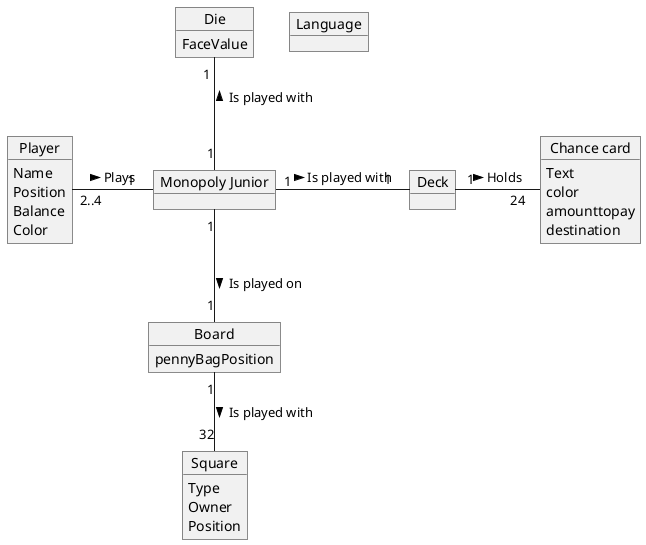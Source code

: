 @startuml
'https://plantuml.com/object-diagram

object Deck
object Player
object Die
object Language
object "Monopoly Junior" as game
object "Board" as board
object Square
object "Chance card" as chance

Die : FaceValue
Player : Name
Player : Position
Player : Balance
Player : Color


Square : Type
Square : Owner
Square : Position

chance : Text
chance : color
chance : amounttopay
chance : destination

board : pennyBagPosition





game          "1   "      -r-   "1   "          Deck: Is played with >
board         "1"       -d-   "32"                Square: Is played with >
game          "1"        -d-   "1"                 board: Is played on >
game          "1   "      -l   "2..4 "            Player : Plays <
game           "1"        -u-   "1 "                Die: Is played with >
chance         "24  "     -l-   " 1  "            Deck: Holds <



@enduml